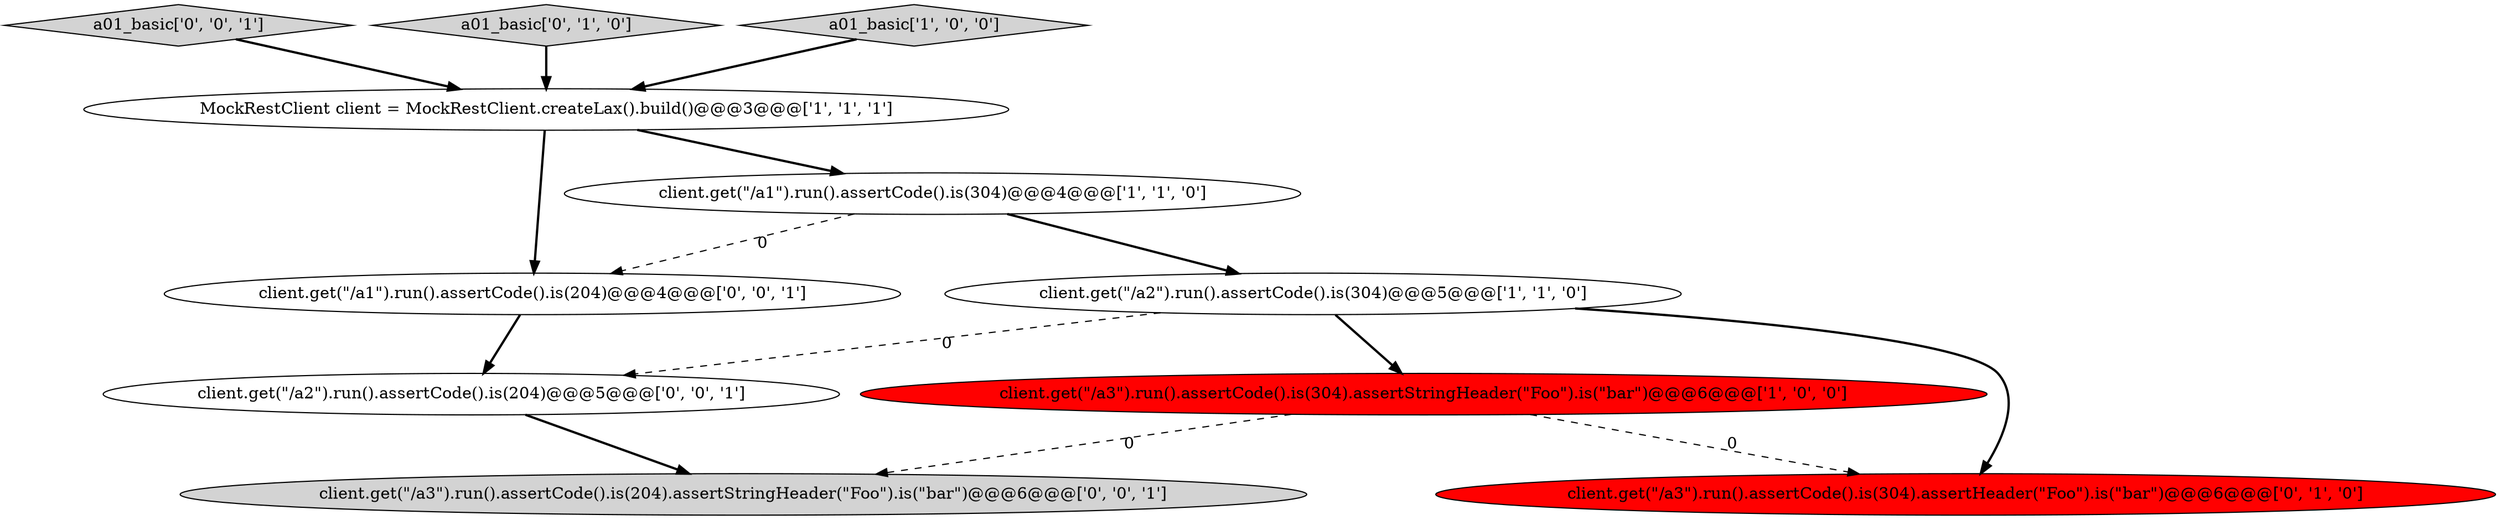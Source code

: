 digraph {
10 [style = filled, label = "client.get(\"/a1\").run().assertCode().is(204)@@@4@@@['0', '0', '1']", fillcolor = white, shape = ellipse image = "AAA0AAABBB3BBB"];
8 [style = filled, label = "client.get(\"/a3\").run().assertCode().is(204).assertStringHeader(\"Foo\").is(\"bar\")@@@6@@@['0', '0', '1']", fillcolor = lightgray, shape = ellipse image = "AAA0AAABBB3BBB"];
6 [style = filled, label = "client.get(\"/a3\").run().assertCode().is(304).assertHeader(\"Foo\").is(\"bar\")@@@6@@@['0', '1', '0']", fillcolor = red, shape = ellipse image = "AAA1AAABBB2BBB"];
7 [style = filled, label = "client.get(\"/a2\").run().assertCode().is(204)@@@5@@@['0', '0', '1']", fillcolor = white, shape = ellipse image = "AAA0AAABBB3BBB"];
2 [style = filled, label = "client.get(\"/a2\").run().assertCode().is(304)@@@5@@@['1', '1', '0']", fillcolor = white, shape = ellipse image = "AAA0AAABBB1BBB"];
9 [style = filled, label = "a01_basic['0', '0', '1']", fillcolor = lightgray, shape = diamond image = "AAA0AAABBB3BBB"];
5 [style = filled, label = "a01_basic['0', '1', '0']", fillcolor = lightgray, shape = diamond image = "AAA0AAABBB2BBB"];
3 [style = filled, label = "a01_basic['1', '0', '0']", fillcolor = lightgray, shape = diamond image = "AAA0AAABBB1BBB"];
0 [style = filled, label = "client.get(\"/a3\").run().assertCode().is(304).assertStringHeader(\"Foo\").is(\"bar\")@@@6@@@['1', '0', '0']", fillcolor = red, shape = ellipse image = "AAA1AAABBB1BBB"];
1 [style = filled, label = "MockRestClient client = MockRestClient.createLax().build()@@@3@@@['1', '1', '1']", fillcolor = white, shape = ellipse image = "AAA0AAABBB1BBB"];
4 [style = filled, label = "client.get(\"/a1\").run().assertCode().is(304)@@@4@@@['1', '1', '0']", fillcolor = white, shape = ellipse image = "AAA0AAABBB1BBB"];
0->8 [style = dashed, label="0"];
5->1 [style = bold, label=""];
1->4 [style = bold, label=""];
2->0 [style = bold, label=""];
4->2 [style = bold, label=""];
9->1 [style = bold, label=""];
3->1 [style = bold, label=""];
4->10 [style = dashed, label="0"];
1->10 [style = bold, label=""];
7->8 [style = bold, label=""];
2->7 [style = dashed, label="0"];
10->7 [style = bold, label=""];
2->6 [style = bold, label=""];
0->6 [style = dashed, label="0"];
}

